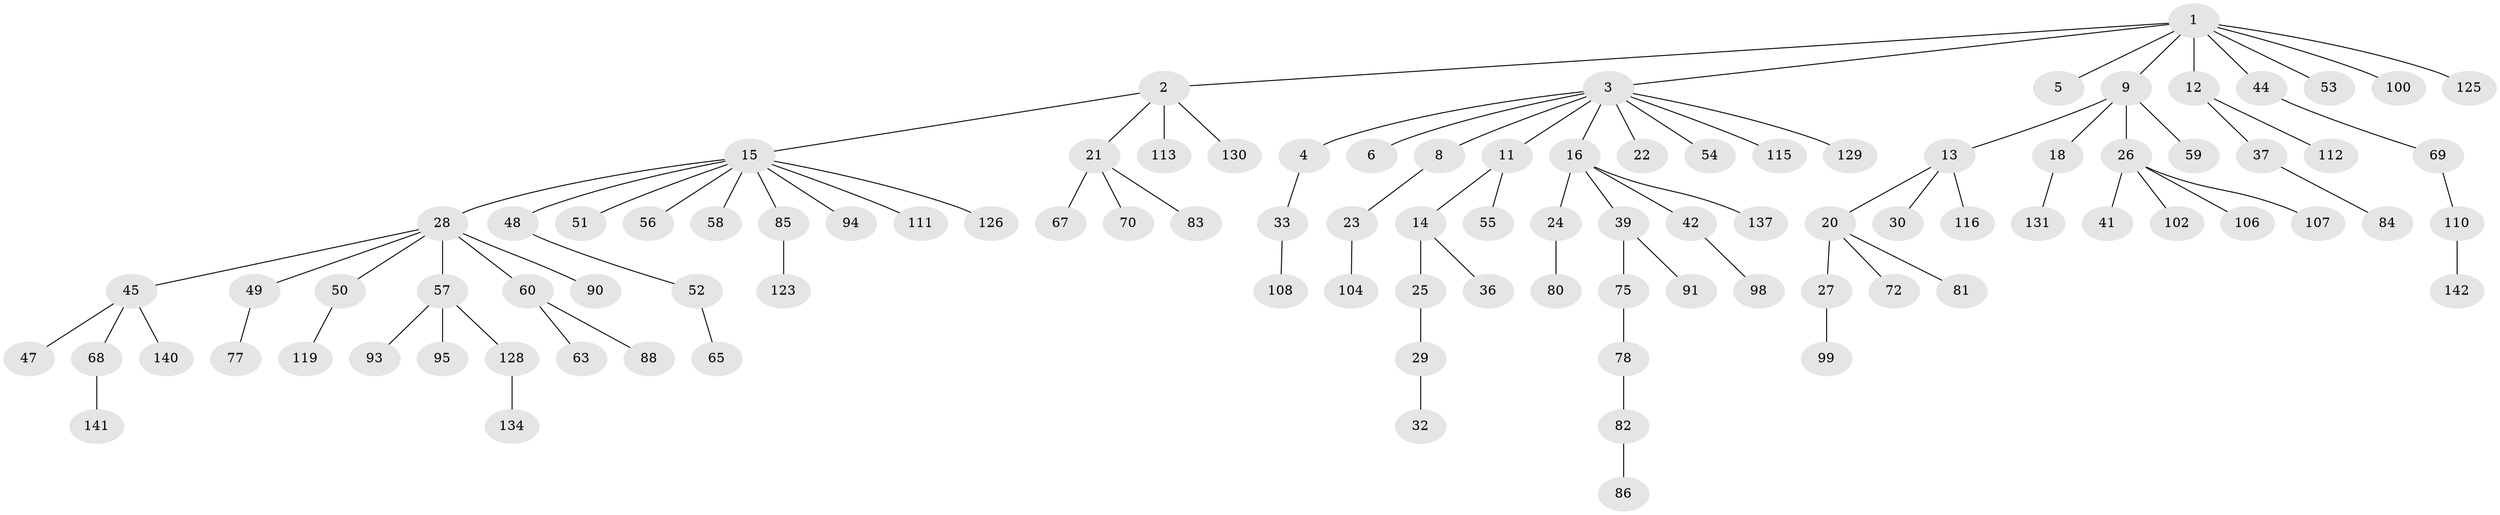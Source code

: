 // original degree distribution, {7: 0.014084507042253521, 4: 0.056338028169014086, 8: 0.007042253521126761, 2: 0.2887323943661972, 3: 0.13380281690140844, 5: 0.014084507042253521, 6: 0.014084507042253521, 1: 0.47183098591549294}
// Generated by graph-tools (version 1.1) at 2025/11/02/27/25 16:11:25]
// undirected, 99 vertices, 98 edges
graph export_dot {
graph [start="1"]
  node [color=gray90,style=filled];
  1 [super="+10"];
  2 [super="+31"];
  3 [super="+7"];
  4;
  5 [super="+46"];
  6 [super="+43"];
  8;
  9 [super="+17"];
  11;
  12;
  13 [super="+62"];
  14 [super="+64"];
  15 [super="+19"];
  16 [super="+40"];
  18;
  20 [super="+61"];
  21 [super="+34"];
  22 [super="+97"];
  23 [super="+101"];
  24;
  25 [super="+109"];
  26 [super="+74"];
  27 [super="+87"];
  28 [super="+35"];
  29 [super="+38"];
  30 [super="+118"];
  32 [super="+135"];
  33;
  36 [super="+132"];
  37 [super="+76"];
  39;
  41;
  42 [super="+66"];
  44;
  45 [super="+71"];
  47;
  48;
  49;
  50;
  51;
  52;
  53 [super="+136"];
  54 [super="+92"];
  55;
  56;
  57 [super="+79"];
  58;
  59 [super="+73"];
  60;
  63 [super="+124"];
  65;
  67;
  68 [super="+103"];
  69 [super="+133"];
  70;
  72;
  75;
  77 [super="+120"];
  78;
  80 [super="+138"];
  81 [super="+89"];
  82 [super="+114"];
  83 [super="+117"];
  84;
  85 [super="+96"];
  86 [super="+127"];
  88 [super="+105"];
  90;
  91;
  93;
  94;
  95;
  98;
  99;
  100 [super="+122"];
  102;
  104;
  106;
  107;
  108;
  110;
  111;
  112;
  113;
  115 [super="+121"];
  116;
  119 [super="+139"];
  123;
  125;
  126;
  128;
  129;
  130;
  131;
  134;
  137;
  140;
  141;
  142;
  1 -- 2;
  1 -- 3;
  1 -- 5;
  1 -- 9;
  1 -- 53;
  1 -- 125;
  1 -- 100;
  1 -- 12;
  1 -- 44;
  2 -- 15;
  2 -- 21;
  2 -- 113;
  2 -- 130;
  3 -- 4;
  3 -- 6;
  3 -- 8;
  3 -- 11;
  3 -- 54;
  3 -- 115;
  3 -- 16;
  3 -- 129;
  3 -- 22;
  4 -- 33;
  8 -- 23;
  9 -- 13;
  9 -- 26;
  9 -- 18;
  9 -- 59;
  11 -- 14;
  11 -- 55;
  12 -- 37;
  12 -- 112;
  13 -- 20;
  13 -- 30;
  13 -- 116;
  14 -- 25;
  14 -- 36;
  15 -- 28;
  15 -- 51;
  15 -- 85;
  15 -- 111;
  15 -- 48;
  15 -- 126;
  15 -- 56;
  15 -- 58;
  15 -- 94;
  16 -- 24;
  16 -- 39;
  16 -- 137;
  16 -- 42;
  18 -- 131;
  20 -- 27;
  20 -- 72;
  20 -- 81;
  21 -- 67;
  21 -- 83;
  21 -- 70;
  23 -- 104;
  24 -- 80;
  25 -- 29;
  26 -- 41;
  26 -- 102;
  26 -- 107;
  26 -- 106;
  27 -- 99;
  28 -- 45;
  28 -- 50;
  28 -- 57;
  28 -- 60;
  28 -- 90;
  28 -- 49;
  29 -- 32;
  33 -- 108;
  37 -- 84;
  39 -- 75;
  39 -- 91;
  42 -- 98;
  44 -- 69;
  45 -- 47;
  45 -- 68;
  45 -- 140;
  48 -- 52;
  49 -- 77;
  50 -- 119;
  52 -- 65;
  57 -- 93;
  57 -- 128;
  57 -- 95;
  60 -- 63;
  60 -- 88;
  68 -- 141;
  69 -- 110;
  75 -- 78;
  78 -- 82;
  82 -- 86;
  85 -- 123;
  110 -- 142;
  128 -- 134;
}
